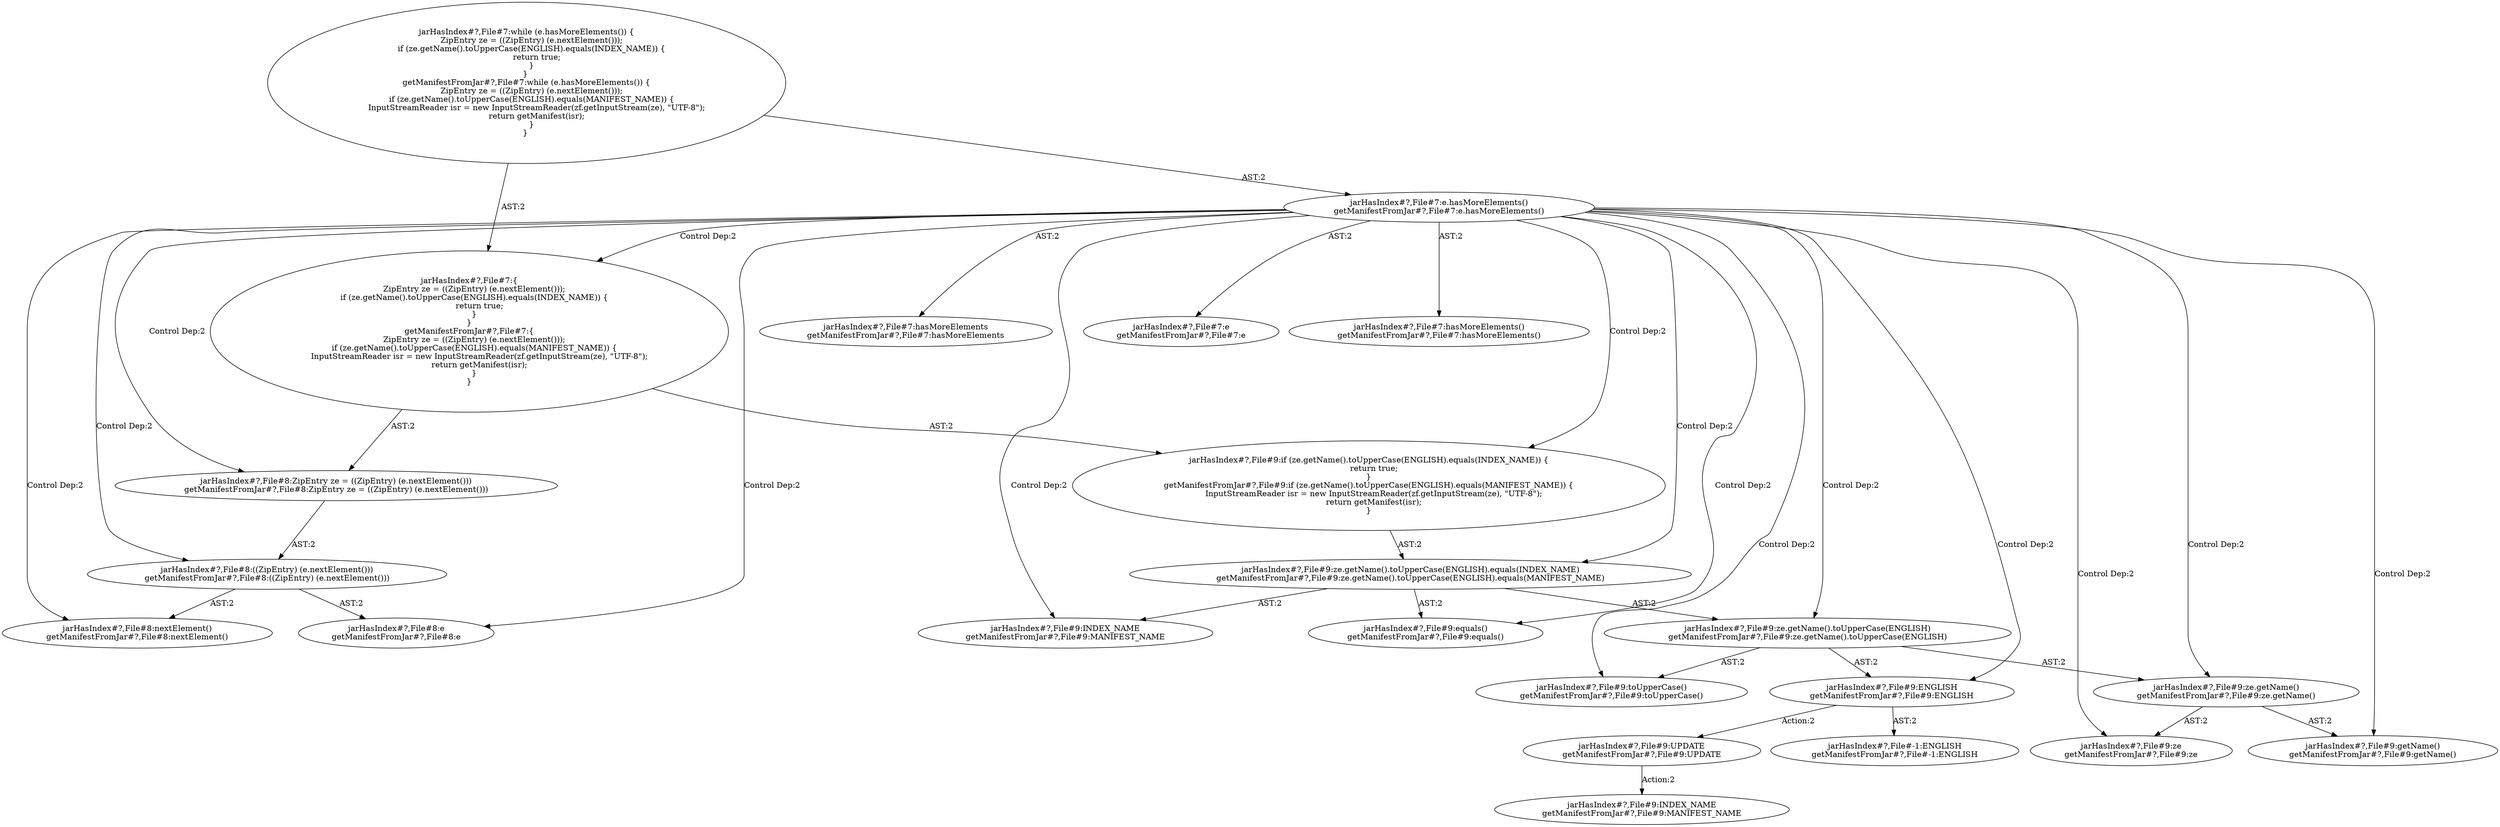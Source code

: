 digraph "Pattern" {
0 [label="jarHasIndex#?,File#9:UPDATE
getManifestFromJar#?,File#9:UPDATE" shape=ellipse]
1 [label="jarHasIndex#?,File#9:ENGLISH
getManifestFromJar#?,File#9:ENGLISH" shape=ellipse]
2 [label="jarHasIndex#?,File#7:e.hasMoreElements()
getManifestFromJar#?,File#7:e.hasMoreElements()" shape=ellipse]
3 [label="jarHasIndex#?,File#7:while (e.hasMoreElements()) \{
    ZipEntry ze = ((ZipEntry) (e.nextElement()));
    if (ze.getName().toUpperCase(ENGLISH).equals(INDEX_NAME)) \{
        return true;
    \}
\} 
getManifestFromJar#?,File#7:while (e.hasMoreElements()) \{
    ZipEntry ze = ((ZipEntry) (e.nextElement()));
    if (ze.getName().toUpperCase(ENGLISH).equals(MANIFEST_NAME)) \{
        InputStreamReader isr = new InputStreamReader(zf.getInputStream(ze), \"UTF-8\");
        return getManifest(isr);
    \}
\} " shape=ellipse]
4 [label="jarHasIndex#?,File#7:hasMoreElements
getManifestFromJar#?,File#7:hasMoreElements" shape=ellipse]
5 [label="jarHasIndex#?,File#7:e
getManifestFromJar#?,File#7:e" shape=ellipse]
6 [label="jarHasIndex#?,File#7:hasMoreElements()
getManifestFromJar#?,File#7:hasMoreElements()" shape=ellipse]
7 [label="jarHasIndex#?,File#7:\{
    ZipEntry ze = ((ZipEntry) (e.nextElement()));
    if (ze.getName().toUpperCase(ENGLISH).equals(INDEX_NAME)) \{
        return true;
    \}
\}
getManifestFromJar#?,File#7:\{
    ZipEntry ze = ((ZipEntry) (e.nextElement()));
    if (ze.getName().toUpperCase(ENGLISH).equals(MANIFEST_NAME)) \{
        InputStreamReader isr = new InputStreamReader(zf.getInputStream(ze), \"UTF-8\");
        return getManifest(isr);
    \}
\}" shape=ellipse]
8 [label="jarHasIndex#?,File#8:ZipEntry ze = ((ZipEntry) (e.nextElement()))
getManifestFromJar#?,File#8:ZipEntry ze = ((ZipEntry) (e.nextElement()))" shape=ellipse]
9 [label="jarHasIndex#?,File#8:((ZipEntry) (e.nextElement()))
getManifestFromJar#?,File#8:((ZipEntry) (e.nextElement()))" shape=ellipse]
10 [label="jarHasIndex#?,File#8:nextElement()
getManifestFromJar#?,File#8:nextElement()" shape=ellipse]
11 [label="jarHasIndex#?,File#8:e
getManifestFromJar#?,File#8:e" shape=ellipse]
12 [label="jarHasIndex#?,File#9:if (ze.getName().toUpperCase(ENGLISH).equals(INDEX_NAME)) \{
    return true;
\}
getManifestFromJar#?,File#9:if (ze.getName().toUpperCase(ENGLISH).equals(MANIFEST_NAME)) \{
    InputStreamReader isr = new InputStreamReader(zf.getInputStream(ze), \"UTF-8\");
    return getManifest(isr);
\}" shape=ellipse]
13 [label="jarHasIndex#?,File#9:ze.getName().toUpperCase(ENGLISH).equals(INDEX_NAME)
getManifestFromJar#?,File#9:ze.getName().toUpperCase(ENGLISH).equals(MANIFEST_NAME)" shape=ellipse]
14 [label="jarHasIndex#?,File#9:equals()
getManifestFromJar#?,File#9:equals()" shape=ellipse]
15 [label="jarHasIndex#?,File#9:ze.getName().toUpperCase(ENGLISH)
getManifestFromJar#?,File#9:ze.getName().toUpperCase(ENGLISH)" shape=ellipse]
16 [label="jarHasIndex#?,File#9:toUpperCase()
getManifestFromJar#?,File#9:toUpperCase()" shape=ellipse]
17 [label="jarHasIndex#?,File#9:ze.getName()
getManifestFromJar#?,File#9:ze.getName()" shape=ellipse]
18 [label="jarHasIndex#?,File#9:getName()
getManifestFromJar#?,File#9:getName()" shape=ellipse]
19 [label="jarHasIndex#?,File#9:ze
getManifestFromJar#?,File#9:ze" shape=ellipse]
20 [label="jarHasIndex#?,File#9:INDEX_NAME
getManifestFromJar#?,File#9:MANIFEST_NAME" shape=ellipse]
21 [label="jarHasIndex#?,File#-1:ENGLISH
getManifestFromJar#?,File#-1:ENGLISH" shape=ellipse]
22 [label="jarHasIndex#?,File#9:INDEX_NAME
getManifestFromJar#?,File#9:MANIFEST_NAME" shape=ellipse]
0 -> 22 [label="Action:2"];
1 -> 0 [label="Action:2"];
1 -> 21 [label="AST:2"];
2 -> 1 [label="Control Dep:2"];
2 -> 4 [label="AST:2"];
2 -> 5 [label="AST:2"];
2 -> 6 [label="AST:2"];
2 -> 7 [label="Control Dep:2"];
2 -> 8 [label="Control Dep:2"];
2 -> 9 [label="Control Dep:2"];
2 -> 10 [label="Control Dep:2"];
2 -> 11 [label="Control Dep:2"];
2 -> 12 [label="Control Dep:2"];
2 -> 13 [label="Control Dep:2"];
2 -> 14 [label="Control Dep:2"];
2 -> 15 [label="Control Dep:2"];
2 -> 16 [label="Control Dep:2"];
2 -> 17 [label="Control Dep:2"];
2 -> 18 [label="Control Dep:2"];
2 -> 19 [label="Control Dep:2"];
2 -> 20 [label="Control Dep:2"];
3 -> 2 [label="AST:2"];
3 -> 7 [label="AST:2"];
7 -> 8 [label="AST:2"];
7 -> 12 [label="AST:2"];
8 -> 9 [label="AST:2"];
9 -> 11 [label="AST:2"];
9 -> 10 [label="AST:2"];
12 -> 13 [label="AST:2"];
13 -> 15 [label="AST:2"];
13 -> 14 [label="AST:2"];
13 -> 20 [label="AST:2"];
15 -> 1 [label="AST:2"];
15 -> 17 [label="AST:2"];
15 -> 16 [label="AST:2"];
17 -> 19 [label="AST:2"];
17 -> 18 [label="AST:2"];
}